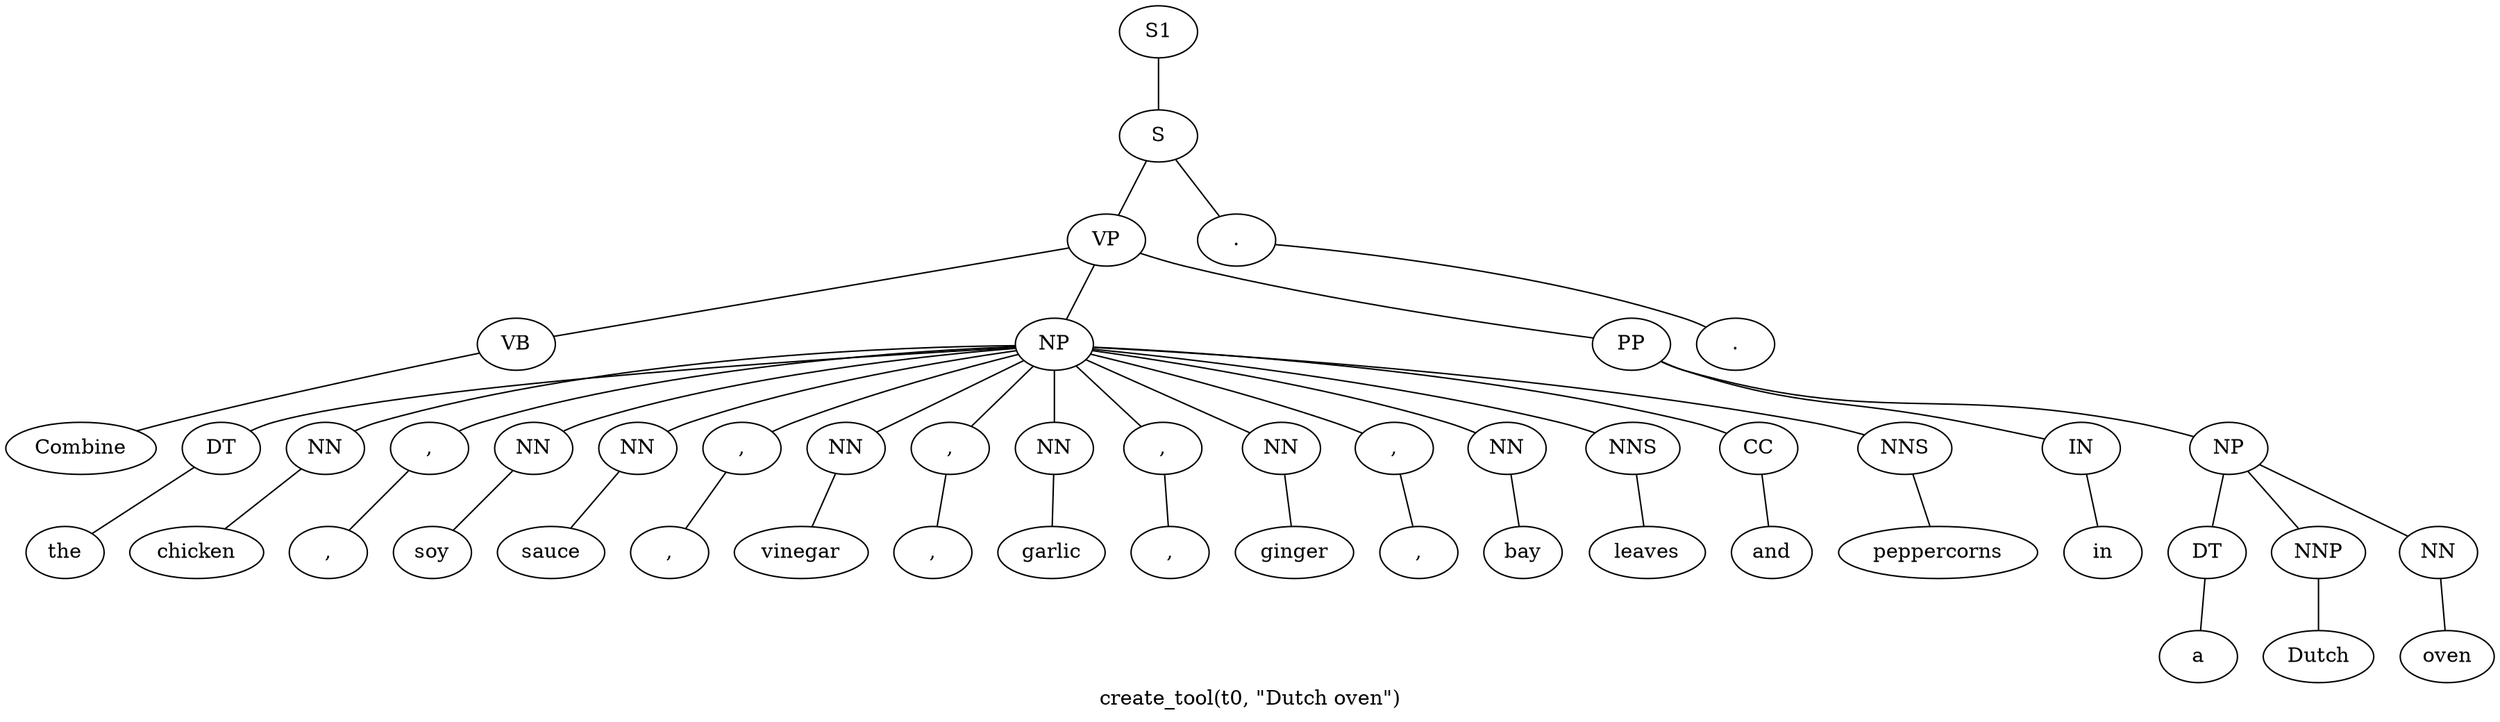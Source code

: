 graph SyntaxGraph {
	label = "create_tool(t0, \"Dutch oven\")";
	Node0 [label="S1"];
	Node1 [label="S"];
	Node2 [label="VP"];
	Node3 [label="VB"];
	Node4 [label="Combine"];
	Node5 [label="NP"];
	Node6 [label="DT"];
	Node7 [label="the"];
	Node8 [label="NN"];
	Node9 [label="chicken"];
	Node10 [label=","];
	Node11 [label=","];
	Node12 [label="NN"];
	Node13 [label="soy"];
	Node14 [label="NN"];
	Node15 [label="sauce"];
	Node16 [label=","];
	Node17 [label=","];
	Node18 [label="NN"];
	Node19 [label="vinegar"];
	Node20 [label=","];
	Node21 [label=","];
	Node22 [label="NN"];
	Node23 [label="garlic"];
	Node24 [label=","];
	Node25 [label=","];
	Node26 [label="NN"];
	Node27 [label="ginger"];
	Node28 [label=","];
	Node29 [label=","];
	Node30 [label="NN"];
	Node31 [label="bay"];
	Node32 [label="NNS"];
	Node33 [label="leaves"];
	Node34 [label="CC"];
	Node35 [label="and"];
	Node36 [label="NNS"];
	Node37 [label="peppercorns"];
	Node38 [label="PP"];
	Node39 [label="IN"];
	Node40 [label="in"];
	Node41 [label="NP"];
	Node42 [label="DT"];
	Node43 [label="a"];
	Node44 [label="NNP"];
	Node45 [label="Dutch"];
	Node46 [label="NN"];
	Node47 [label="oven"];
	Node48 [label="."];
	Node49 [label="."];

	Node0 -- Node1;
	Node1 -- Node2;
	Node1 -- Node48;
	Node2 -- Node3;
	Node2 -- Node5;
	Node2 -- Node38;
	Node3 -- Node4;
	Node5 -- Node6;
	Node5 -- Node8;
	Node5 -- Node10;
	Node5 -- Node12;
	Node5 -- Node14;
	Node5 -- Node16;
	Node5 -- Node18;
	Node5 -- Node20;
	Node5 -- Node22;
	Node5 -- Node24;
	Node5 -- Node26;
	Node5 -- Node28;
	Node5 -- Node30;
	Node5 -- Node32;
	Node5 -- Node34;
	Node5 -- Node36;
	Node6 -- Node7;
	Node8 -- Node9;
	Node10 -- Node11;
	Node12 -- Node13;
	Node14 -- Node15;
	Node16 -- Node17;
	Node18 -- Node19;
	Node20 -- Node21;
	Node22 -- Node23;
	Node24 -- Node25;
	Node26 -- Node27;
	Node28 -- Node29;
	Node30 -- Node31;
	Node32 -- Node33;
	Node34 -- Node35;
	Node36 -- Node37;
	Node38 -- Node39;
	Node38 -- Node41;
	Node39 -- Node40;
	Node41 -- Node42;
	Node41 -- Node44;
	Node41 -- Node46;
	Node42 -- Node43;
	Node44 -- Node45;
	Node46 -- Node47;
	Node48 -- Node49;
}